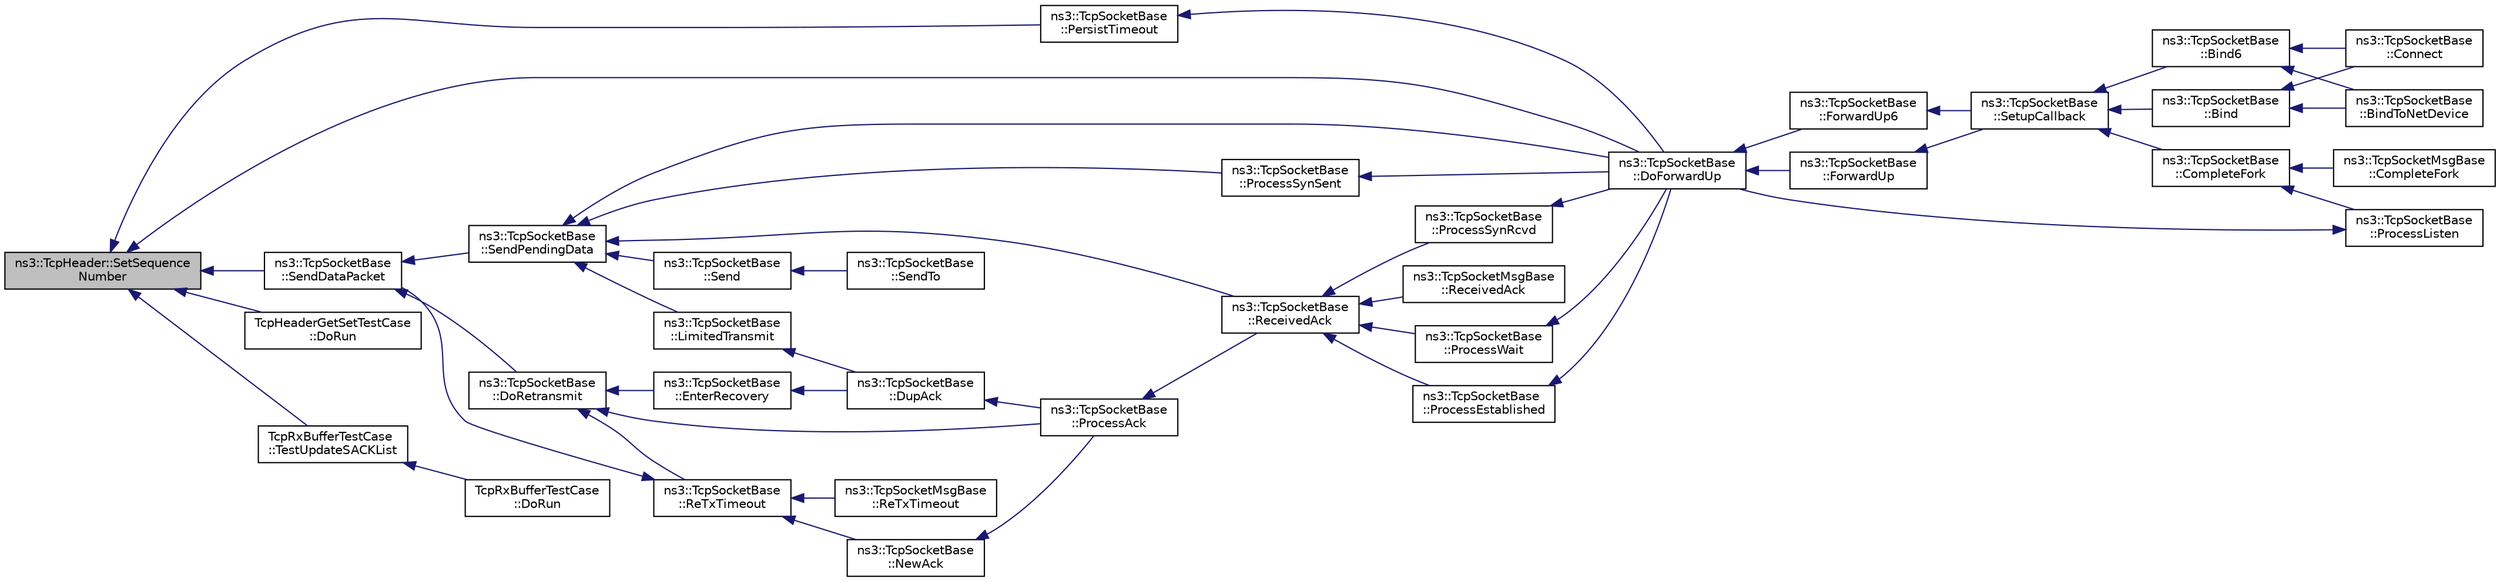 digraph "ns3::TcpHeader::SetSequenceNumber"
{
  edge [fontname="Helvetica",fontsize="10",labelfontname="Helvetica",labelfontsize="10"];
  node [fontname="Helvetica",fontsize="10",shape=record];
  rankdir="LR";
  Node1 [label="ns3::TcpHeader::SetSequence\lNumber",height=0.2,width=0.4,color="black", fillcolor="grey75", style="filled", fontcolor="black"];
  Node1 -> Node2 [dir="back",color="midnightblue",fontsize="10",style="solid"];
  Node2 [label="ns3::TcpSocketBase\l::DoForwardUp",height=0.2,width=0.4,color="black", fillcolor="white", style="filled",URL="$d1/d45/classns3_1_1TcpSocketBase.html#ad5e7b21b9e9371bf9c19da5d3c56aac1",tooltip="Called by TcpSocketBase::ForwardUp{,6}(). "];
  Node2 -> Node3 [dir="back",color="midnightblue",fontsize="10",style="solid"];
  Node3 [label="ns3::TcpSocketBase\l::ForwardUp",height=0.2,width=0.4,color="black", fillcolor="white", style="filled",URL="$d1/d45/classns3_1_1TcpSocketBase.html#a2ebbcb9713facc9481341fcd972cdd82",tooltip="Called by the L3 protocol when it received a packet to pass on to TCP. "];
  Node3 -> Node4 [dir="back",color="midnightblue",fontsize="10",style="solid"];
  Node4 [label="ns3::TcpSocketBase\l::SetupCallback",height=0.2,width=0.4,color="black", fillcolor="white", style="filled",URL="$d1/d45/classns3_1_1TcpSocketBase.html#a18a50820f806878422527d507268c4ac",tooltip="Common part of the two Bind(), i.e. set callback and remembering local addr:port. ..."];
  Node4 -> Node5 [dir="back",color="midnightblue",fontsize="10",style="solid"];
  Node5 [label="ns3::TcpSocketBase\l::Bind",height=0.2,width=0.4,color="black", fillcolor="white", style="filled",URL="$d1/d45/classns3_1_1TcpSocketBase.html#a7a9a87b74c1ce59ac89df8d9221681dd",tooltip="Allocate a local IPv4 endpoint for this socket. "];
  Node5 -> Node6 [dir="back",color="midnightblue",fontsize="10",style="solid"];
  Node6 [label="ns3::TcpSocketBase\l::Connect",height=0.2,width=0.4,color="black", fillcolor="white", style="filled",URL="$d1/d45/classns3_1_1TcpSocketBase.html#aabd08c9eb0ee3c88c855eb7268e392bf",tooltip="Initiate a connection to a remote host. "];
  Node5 -> Node7 [dir="back",color="midnightblue",fontsize="10",style="solid"];
  Node7 [label="ns3::TcpSocketBase\l::BindToNetDevice",height=0.2,width=0.4,color="black", fillcolor="white", style="filled",URL="$d1/d45/classns3_1_1TcpSocketBase.html#a88b552dfa0a85e0224ed8a7dc140f190",tooltip="Bind a socket to specific device. "];
  Node4 -> Node8 [dir="back",color="midnightblue",fontsize="10",style="solid"];
  Node8 [label="ns3::TcpSocketBase\l::Bind6",height=0.2,width=0.4,color="black", fillcolor="white", style="filled",URL="$d1/d45/classns3_1_1TcpSocketBase.html#abe62bb701ac4f057199d5c34938a96a9",tooltip="Allocate a local IPv6 endpoint for this socket. "];
  Node8 -> Node6 [dir="back",color="midnightblue",fontsize="10",style="solid"];
  Node8 -> Node7 [dir="back",color="midnightblue",fontsize="10",style="solid"];
  Node4 -> Node9 [dir="back",color="midnightblue",fontsize="10",style="solid"];
  Node9 [label="ns3::TcpSocketBase\l::CompleteFork",height=0.2,width=0.4,color="black", fillcolor="white", style="filled",URL="$d1/d45/classns3_1_1TcpSocketBase.html#abba7d4c43acb3f9356e348b970a882fb",tooltip="Complete a connection by forking the socket. "];
  Node9 -> Node10 [dir="back",color="midnightblue",fontsize="10",style="solid"];
  Node10 [label="ns3::TcpSocketBase\l::ProcessListen",height=0.2,width=0.4,color="black", fillcolor="white", style="filled",URL="$d1/d45/classns3_1_1TcpSocketBase.html#adc3976e8b42e884f5d99def1d5e2647f",tooltip="Received a packet upon LISTEN state. "];
  Node10 -> Node2 [dir="back",color="midnightblue",fontsize="10",style="solid"];
  Node9 -> Node11 [dir="back",color="midnightblue",fontsize="10",style="solid"];
  Node11 [label="ns3::TcpSocketMsgBase\l::CompleteFork",height=0.2,width=0.4,color="black", fillcolor="white", style="filled",URL="$dd/d88/classns3_1_1TcpSocketMsgBase.html#a1509ce6df2f3e5384889f03b5de06a45",tooltip="Complete a connection by forking the socket. "];
  Node2 -> Node12 [dir="back",color="midnightblue",fontsize="10",style="solid"];
  Node12 [label="ns3::TcpSocketBase\l::ForwardUp6",height=0.2,width=0.4,color="black", fillcolor="white", style="filled",URL="$d1/d45/classns3_1_1TcpSocketBase.html#aa0cd34b3562685596b2c3fd1e6a42a6f",tooltip="Called by the L3 protocol when it received a packet to pass on to TCP. "];
  Node12 -> Node4 [dir="back",color="midnightblue",fontsize="10",style="solid"];
  Node1 -> Node13 [dir="back",color="midnightblue",fontsize="10",style="solid"];
  Node13 [label="ns3::TcpSocketBase\l::SendDataPacket",height=0.2,width=0.4,color="black", fillcolor="white", style="filled",URL="$d1/d45/classns3_1_1TcpSocketBase.html#a677488c04da1df87f916953a40e1bd64",tooltip="Extract at most maxSize bytes from the TxBuffer at sequence seq, add the TCP header, and send to TcpL4Protocol. "];
  Node13 -> Node14 [dir="back",color="midnightblue",fontsize="10",style="solid"];
  Node14 [label="ns3::TcpSocketBase\l::SendPendingData",height=0.2,width=0.4,color="black", fillcolor="white", style="filled",URL="$d1/d45/classns3_1_1TcpSocketBase.html#a129ac0ec5fc399fa7c5552c615ae6562",tooltip="Send as much pending data as possible according to the Tx window. "];
  Node14 -> Node15 [dir="back",color="midnightblue",fontsize="10",style="solid"];
  Node15 [label="ns3::TcpSocketBase\l::Send",height=0.2,width=0.4,color="black", fillcolor="white", style="filled",URL="$d1/d45/classns3_1_1TcpSocketBase.html#a172e373bab86078af4462fc1415c59e4",tooltip="Send data (or dummy data) to the remote host. "];
  Node15 -> Node16 [dir="back",color="midnightblue",fontsize="10",style="solid"];
  Node16 [label="ns3::TcpSocketBase\l::SendTo",height=0.2,width=0.4,color="black", fillcolor="white", style="filled",URL="$d1/d45/classns3_1_1TcpSocketBase.html#ac7bd6956cd3d723c454814698bc8f094",tooltip="Send data to a specified peer. "];
  Node14 -> Node2 [dir="back",color="midnightblue",fontsize="10",style="solid"];
  Node14 -> Node17 [dir="back",color="midnightblue",fontsize="10",style="solid"];
  Node17 [label="ns3::TcpSocketBase\l::LimitedTransmit",height=0.2,width=0.4,color="black", fillcolor="white", style="filled",URL="$d1/d45/classns3_1_1TcpSocketBase.html#ae192934b14961166fa6cd3197c85406c",tooltip="Limited transmit algorithm. "];
  Node17 -> Node18 [dir="back",color="midnightblue",fontsize="10",style="solid"];
  Node18 [label="ns3::TcpSocketBase\l::DupAck",height=0.2,width=0.4,color="black", fillcolor="white", style="filled",URL="$d1/d45/classns3_1_1TcpSocketBase.html#a9139f54e2cdf0f1a796011a43dabfad5",tooltip="Dupack management. "];
  Node18 -> Node19 [dir="back",color="midnightblue",fontsize="10",style="solid"];
  Node19 [label="ns3::TcpSocketBase\l::ProcessAck",height=0.2,width=0.4,color="black", fillcolor="white", style="filled",URL="$d1/d45/classns3_1_1TcpSocketBase.html#a7c8a0eb71e14abececff528e8d4261b6",tooltip="Process a received ack. "];
  Node19 -> Node20 [dir="back",color="midnightblue",fontsize="10",style="solid"];
  Node20 [label="ns3::TcpSocketBase\l::ReceivedAck",height=0.2,width=0.4,color="black", fillcolor="white", style="filled",URL="$d1/d45/classns3_1_1TcpSocketBase.html#a695c036628adf8a204a653dbf178f8cd",tooltip="Received an ACK packet. "];
  Node20 -> Node21 [dir="back",color="midnightblue",fontsize="10",style="solid"];
  Node21 [label="ns3::TcpSocketBase\l::ProcessEstablished",height=0.2,width=0.4,color="black", fillcolor="white", style="filled",URL="$d1/d45/classns3_1_1TcpSocketBase.html#a0deda9c6a4f777bf660b190cd73b102f",tooltip="Received a packet upon ESTABLISHED state. "];
  Node21 -> Node2 [dir="back",color="midnightblue",fontsize="10",style="solid"];
  Node20 -> Node22 [dir="back",color="midnightblue",fontsize="10",style="solid"];
  Node22 [label="ns3::TcpSocketBase\l::ProcessSynRcvd",height=0.2,width=0.4,color="black", fillcolor="white", style="filled",URL="$d1/d45/classns3_1_1TcpSocketBase.html#a69113acf27c4b8267c9e107a5dca7cc1",tooltip="Received a packet upon SYN_RCVD. "];
  Node22 -> Node2 [dir="back",color="midnightblue",fontsize="10",style="solid"];
  Node20 -> Node23 [dir="back",color="midnightblue",fontsize="10",style="solid"];
  Node23 [label="ns3::TcpSocketBase\l::ProcessWait",height=0.2,width=0.4,color="black", fillcolor="white", style="filled",URL="$d1/d45/classns3_1_1TcpSocketBase.html#a58aa892c1cb33908aca5ca36967a2a99",tooltip="Received a packet upon CLOSE_WAIT, FIN_WAIT_1, FIN_WAIT_2. "];
  Node23 -> Node2 [dir="back",color="midnightblue",fontsize="10",style="solid"];
  Node20 -> Node24 [dir="back",color="midnightblue",fontsize="10",style="solid"];
  Node24 [label="ns3::TcpSocketMsgBase\l::ReceivedAck",height=0.2,width=0.4,color="black", fillcolor="white", style="filled",URL="$dd/d88/classns3_1_1TcpSocketMsgBase.html#a9e6d6d2050a0e9c8a06a44462a1a7aa7",tooltip="Received an ACK packet. "];
  Node14 -> Node20 [dir="back",color="midnightblue",fontsize="10",style="solid"];
  Node14 -> Node25 [dir="back",color="midnightblue",fontsize="10",style="solid"];
  Node25 [label="ns3::TcpSocketBase\l::ProcessSynSent",height=0.2,width=0.4,color="black", fillcolor="white", style="filled",URL="$d1/d45/classns3_1_1TcpSocketBase.html#a2e9b990c6a4d686291033a393290906b",tooltip="Received a packet upon SYN_SENT. "];
  Node25 -> Node2 [dir="back",color="midnightblue",fontsize="10",style="solid"];
  Node13 -> Node26 [dir="back",color="midnightblue",fontsize="10",style="solid"];
  Node26 [label="ns3::TcpSocketBase\l::DoRetransmit",height=0.2,width=0.4,color="black", fillcolor="white", style="filled",URL="$d1/d45/classns3_1_1TcpSocketBase.html#a13b6b897811a48523988f8af6e9130d3",tooltip="Retransmit the oldest packet. "];
  Node26 -> Node27 [dir="back",color="midnightblue",fontsize="10",style="solid"];
  Node27 [label="ns3::TcpSocketBase\l::EnterRecovery",height=0.2,width=0.4,color="black", fillcolor="white", style="filled",URL="$d1/d45/classns3_1_1TcpSocketBase.html#aad6550badbb76f8b04811f14e7afd10c",tooltip="Enter the CA_RECOVERY, and retransmit the head. "];
  Node27 -> Node18 [dir="back",color="midnightblue",fontsize="10",style="solid"];
  Node26 -> Node19 [dir="back",color="midnightblue",fontsize="10",style="solid"];
  Node26 -> Node28 [dir="back",color="midnightblue",fontsize="10",style="solid"];
  Node28 [label="ns3::TcpSocketBase\l::ReTxTimeout",height=0.2,width=0.4,color="black", fillcolor="white", style="filled",URL="$d1/d45/classns3_1_1TcpSocketBase.html#a60bb6a7cfb5855bba206606174d50c5e",tooltip="An RTO event happened. "];
  Node28 -> Node13 [dir="back",color="midnightblue",fontsize="10",style="solid"];
  Node28 -> Node29 [dir="back",color="midnightblue",fontsize="10",style="solid"];
  Node29 [label="ns3::TcpSocketBase\l::NewAck",height=0.2,width=0.4,color="black", fillcolor="white", style="filled",URL="$d1/d45/classns3_1_1TcpSocketBase.html#a13401dd51854607d0521a35bf2622761",tooltip="Update buffers w.r.t. ACK. "];
  Node29 -> Node19 [dir="back",color="midnightblue",fontsize="10",style="solid"];
  Node28 -> Node30 [dir="back",color="midnightblue",fontsize="10",style="solid"];
  Node30 [label="ns3::TcpSocketMsgBase\l::ReTxTimeout",height=0.2,width=0.4,color="black", fillcolor="white", style="filled",URL="$dd/d88/classns3_1_1TcpSocketMsgBase.html#af890d12f15ead128b26ca59b47a14c53",tooltip="An RTO event happened. "];
  Node1 -> Node31 [dir="back",color="midnightblue",fontsize="10",style="solid"];
  Node31 [label="ns3::TcpSocketBase\l::PersistTimeout",height=0.2,width=0.4,color="black", fillcolor="white", style="filled",URL="$d1/d45/classns3_1_1TcpSocketBase.html#a80fe451da81e0059154321eee693de31",tooltip="Send 1 byte probe to get an updated window size. "];
  Node31 -> Node2 [dir="back",color="midnightblue",fontsize="10",style="solid"];
  Node1 -> Node32 [dir="back",color="midnightblue",fontsize="10",style="solid"];
  Node32 [label="TcpHeaderGetSetTestCase\l::DoRun",height=0.2,width=0.4,color="black", fillcolor="white", style="filled",URL="$d0/d33/classTcpHeaderGetSetTestCase.html#ae5c6a3e802b8648d197d5a22509acf49",tooltip="Implementation to actually run this TestCase. "];
  Node1 -> Node33 [dir="back",color="midnightblue",fontsize="10",style="solid"];
  Node33 [label="TcpRxBufferTestCase\l::TestUpdateSACKList",height=0.2,width=0.4,color="black", fillcolor="white", style="filled",URL="$d4/d70/classTcpRxBufferTestCase.html#a56d953233e08dc3b29df3e35f08074c1",tooltip="Test the SACK list update. "];
  Node33 -> Node34 [dir="back",color="midnightblue",fontsize="10",style="solid"];
  Node34 [label="TcpRxBufferTestCase\l::DoRun",height=0.2,width=0.4,color="black", fillcolor="white", style="filled",URL="$d4/d70/classTcpRxBufferTestCase.html#a30ae23f4c2f3d18415a55d0ea361fd0b",tooltip="Implementation to actually run this TestCase. "];
}
